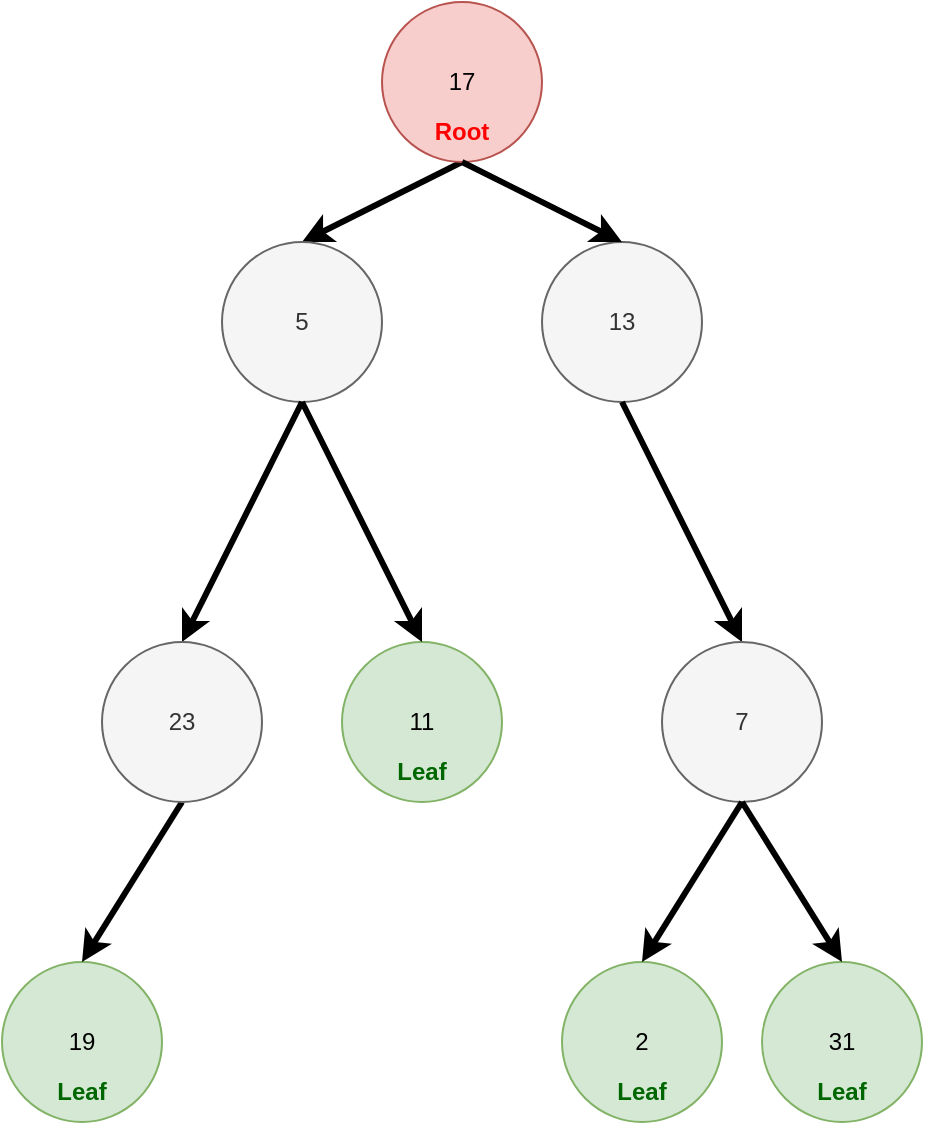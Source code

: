 <mxfile version="20.2.3" type="device" pages="2"><diagram id="FJ5xliJ1c7BC2YRpG38H" name="第 1 页"><mxGraphModel dx="687" dy="676" grid="1" gridSize="10" guides="1" tooltips="1" connect="1" arrows="1" fold="1" page="1" pageScale="1" pageWidth="827" pageHeight="1169" math="0" shadow="0"><root><mxCell id="0"/><mxCell id="1" parent="0"/><mxCell id="VWHCDTDISH46WxiScgYt-14" style="rounded=0;orthogonalLoop=1;jettySize=auto;html=1;exitX=0.5;exitY=1;exitDx=0;exitDy=0;entryX=0.5;entryY=0;entryDx=0;entryDy=0;strokeWidth=3;" parent="1" source="VWHCDTDISH46WxiScgYt-1" target="VWHCDTDISH46WxiScgYt-11" edge="1"><mxGeometry relative="1" as="geometry"/></mxCell><mxCell id="VWHCDTDISH46WxiScgYt-1" value="17" style="ellipse;whiteSpace=wrap;html=1;aspect=fixed;fillColor=#f8cecc;strokeColor=#b85450;" parent="1" vertex="1"><mxGeometry x="400" y="80" width="80" height="80" as="geometry"/></mxCell><mxCell id="VWHCDTDISH46WxiScgYt-4" value="11" style="ellipse;whiteSpace=wrap;html=1;aspect=fixed;fillColor=#d5e8d4;strokeColor=#82b366;" parent="1" vertex="1"><mxGeometry x="380" y="400" width="80" height="80" as="geometry"/></mxCell><mxCell id="VWHCDTDISH46WxiScgYt-7" value="19" style="ellipse;whiteSpace=wrap;html=1;aspect=fixed;fillColor=#d5e8d4;strokeColor=#82b366;" parent="1" vertex="1"><mxGeometry x="210" y="560" width="80" height="80" as="geometry"/></mxCell><mxCell id="VWHCDTDISH46WxiScgYt-11" value="5" style="ellipse;whiteSpace=wrap;html=1;aspect=fixed;fillColor=#f5f5f5;strokeColor=#666666;fontColor=#333333;" parent="1" vertex="1"><mxGeometry x="320" y="200" width="80" height="80" as="geometry"/></mxCell><mxCell id="VWHCDTDISH46WxiScgYt-12" value="13" style="ellipse;whiteSpace=wrap;html=1;aspect=fixed;fillColor=#f5f5f5;strokeColor=#666666;fontColor=#333333;" parent="1" vertex="1"><mxGeometry x="480" y="200" width="80" height="80" as="geometry"/></mxCell><mxCell id="VWHCDTDISH46WxiScgYt-13" value="2" style="ellipse;whiteSpace=wrap;html=1;aspect=fixed;fillColor=#d5e8d4;strokeColor=#82b366;" parent="1" vertex="1"><mxGeometry x="490" y="560" width="80" height="80" as="geometry"/></mxCell><mxCell id="VWHCDTDISH46WxiScgYt-15" style="rounded=0;orthogonalLoop=1;jettySize=auto;html=1;exitX=0.5;exitY=1;exitDx=0;exitDy=0;entryX=0.5;entryY=0;entryDx=0;entryDy=0;strokeWidth=3;" parent="1" target="VWHCDTDISH46WxiScgYt-12" edge="1"><mxGeometry relative="1" as="geometry"><mxPoint x="440" y="160" as="sourcePoint"/><mxPoint x="360" y="200" as="targetPoint"/></mxGeometry></mxCell><mxCell id="VWHCDTDISH46WxiScgYt-16" style="rounded=0;orthogonalLoop=1;jettySize=auto;html=1;entryX=0.5;entryY=0;entryDx=0;entryDy=0;exitX=0.5;exitY=1;exitDx=0;exitDy=0;strokeWidth=3;" parent="1" source="VWHCDTDISH46WxiScgYt-11" target="VWHCDTDISH46WxiScgYt-4" edge="1"><mxGeometry relative="1" as="geometry"><mxPoint x="360" y="280" as="sourcePoint"/><mxPoint x="280" y="320" as="targetPoint"/></mxGeometry></mxCell><mxCell id="VWHCDTDISH46WxiScgYt-17" style="rounded=0;orthogonalLoop=1;jettySize=auto;html=1;entryX=0.5;entryY=0;entryDx=0;entryDy=0;exitX=0.5;exitY=1;exitDx=0;exitDy=0;strokeWidth=3;" parent="1" source="VWHCDTDISH46WxiScgYt-11" target="VWHCDTDISH46WxiScgYt-24" edge="1"><mxGeometry relative="1" as="geometry"><mxPoint x="370" y="290" as="sourcePoint"/><mxPoint x="310" y="370" as="targetPoint"/></mxGeometry></mxCell><mxCell id="VWHCDTDISH46WxiScgYt-19" style="rounded=0;orthogonalLoop=1;jettySize=auto;html=1;entryX=0.5;entryY=0;entryDx=0;entryDy=0;exitX=0.5;exitY=1;exitDx=0;exitDy=0;strokeWidth=3;" parent="1" source="VWHCDTDISH46WxiScgYt-12" target="VWHCDTDISH46WxiScgYt-28" edge="1"><mxGeometry relative="1" as="geometry"><mxPoint x="520" y="280" as="sourcePoint"/><mxPoint x="460" y="360" as="targetPoint"/></mxGeometry></mxCell><mxCell id="VWHCDTDISH46WxiScgYt-20" value="&lt;font color=&quot;#ff0000&quot;&gt;&lt;b&gt;Root&lt;/b&gt;&lt;/font&gt;" style="text;html=1;strokeColor=none;fillColor=none;align=center;verticalAlign=middle;whiteSpace=wrap;rounded=0;" parent="1" vertex="1"><mxGeometry x="410" y="130" width="60" height="30" as="geometry"/></mxCell><mxCell id="VWHCDTDISH46WxiScgYt-21" value="&lt;b style=&quot;&quot;&gt;&lt;font color=&quot;#006600&quot;&gt;Leaf&lt;/font&gt;&lt;/b&gt;" style="text;html=1;strokeColor=none;fillColor=none;align=center;verticalAlign=middle;whiteSpace=wrap;rounded=0;" parent="1" vertex="1"><mxGeometry x="220" y="610" width="60" height="30" as="geometry"/></mxCell><mxCell id="VWHCDTDISH46WxiScgYt-22" value="&lt;b style=&quot;&quot;&gt;&lt;font color=&quot;#006600&quot;&gt;Leaf&lt;/font&gt;&lt;/b&gt;" style="text;html=1;strokeColor=none;fillColor=none;align=center;verticalAlign=middle;whiteSpace=wrap;rounded=0;" parent="1" vertex="1"><mxGeometry x="390" y="450" width="60" height="30" as="geometry"/></mxCell><mxCell id="VWHCDTDISH46WxiScgYt-23" value="&lt;b style=&quot;&quot;&gt;&lt;font color=&quot;#006600&quot;&gt;Leaf&lt;/font&gt;&lt;/b&gt;" style="text;html=1;strokeColor=none;fillColor=none;align=center;verticalAlign=middle;whiteSpace=wrap;rounded=0;" parent="1" vertex="1"><mxGeometry x="500" y="610" width="60" height="30" as="geometry"/></mxCell><mxCell id="VWHCDTDISH46WxiScgYt-27" style="edgeStyle=none;rounded=0;orthogonalLoop=1;jettySize=auto;html=1;entryX=0.5;entryY=0;entryDx=0;entryDy=0;fontColor=#006600;exitX=0.5;exitY=1;exitDx=0;exitDy=0;strokeWidth=3;" parent="1" source="VWHCDTDISH46WxiScgYt-24" target="VWHCDTDISH46WxiScgYt-7" edge="1"><mxGeometry relative="1" as="geometry"/></mxCell><mxCell id="VWHCDTDISH46WxiScgYt-24" value="23" style="ellipse;whiteSpace=wrap;html=1;aspect=fixed;fillColor=#f5f5f5;strokeColor=#666666;fontColor=#333333;" parent="1" vertex="1"><mxGeometry x="260" y="400" width="80" height="80" as="geometry"/></mxCell><mxCell id="VWHCDTDISH46WxiScgYt-28" value="7" style="ellipse;whiteSpace=wrap;html=1;aspect=fixed;fillColor=#f5f5f5;strokeColor=#666666;fontColor=#333333;" parent="1" vertex="1"><mxGeometry x="540" y="400" width="80" height="80" as="geometry"/></mxCell><mxCell id="VWHCDTDISH46WxiScgYt-29" style="edgeStyle=none;rounded=0;orthogonalLoop=1;jettySize=auto;html=1;entryX=0.5;entryY=0;entryDx=0;entryDy=0;fontColor=#006600;exitX=0.5;exitY=1;exitDx=0;exitDy=0;strokeWidth=3;" parent="1" target="VWHCDTDISH46WxiScgYt-13" edge="1"><mxGeometry relative="1" as="geometry"><mxPoint x="580" y="480" as="sourcePoint"/><mxPoint x="540" y="560" as="targetPoint"/></mxGeometry></mxCell><mxCell id="VWHCDTDISH46WxiScgYt-30" value="31" style="ellipse;whiteSpace=wrap;html=1;aspect=fixed;fillColor=#d5e8d4;strokeColor=#82b366;" parent="1" vertex="1"><mxGeometry x="590" y="560" width="80" height="80" as="geometry"/></mxCell><mxCell id="VWHCDTDISH46WxiScgYt-31" value="&lt;b style=&quot;&quot;&gt;&lt;font color=&quot;#006600&quot;&gt;Leaf&lt;/font&gt;&lt;/b&gt;" style="text;html=1;strokeColor=none;fillColor=none;align=center;verticalAlign=middle;whiteSpace=wrap;rounded=0;" parent="1" vertex="1"><mxGeometry x="600" y="610" width="60" height="30" as="geometry"/></mxCell><mxCell id="VWHCDTDISH46WxiScgYt-32" style="edgeStyle=none;rounded=0;orthogonalLoop=1;jettySize=auto;html=1;entryX=0.5;entryY=0;entryDx=0;entryDy=0;fontColor=#006600;exitX=0.5;exitY=1;exitDx=0;exitDy=0;strokeWidth=3;" parent="1" source="VWHCDTDISH46WxiScgYt-28" target="VWHCDTDISH46WxiScgYt-30" edge="1"><mxGeometry relative="1" as="geometry"><mxPoint x="590" y="490" as="sourcePoint"/><mxPoint x="540" y="570" as="targetPoint"/></mxGeometry></mxCell></root></mxGraphModel></diagram><diagram id="lBOirv8XjxBV0hPkf8bA" name="第 2 页"><mxGraphModel dx="687" dy="676" grid="1" gridSize="10" guides="1" tooltips="1" connect="1" arrows="1" fold="1" page="1" pageScale="1" pageWidth="827" pageHeight="1169" math="0" shadow="0"><root><mxCell id="0"/><mxCell id="1" parent="0"/><mxCell id="9GtzzEMUr99qBwDJqQ7t-23" value="" style="rounded=0;whiteSpace=wrap;html=1;dashed=1;fillColor=none;strokeColor=#FF0000;" vertex="1" parent="1"><mxGeometry x="297" y="70" width="286" height="220" as="geometry"/></mxCell><mxCell id="9GtzzEMUr99qBwDJqQ7t-1" style="rounded=0;orthogonalLoop=1;jettySize=auto;html=1;exitX=0.5;exitY=1;exitDx=0;exitDy=0;entryX=0.5;entryY=0;entryDx=0;entryDy=0;strokeWidth=3;" edge="1" parent="1" source="9GtzzEMUr99qBwDJqQ7t-2" target="9GtzzEMUr99qBwDJqQ7t-5"><mxGeometry relative="1" as="geometry"/></mxCell><mxCell id="9GtzzEMUr99qBwDJqQ7t-2" value="17" style="ellipse;whiteSpace=wrap;html=1;aspect=fixed;fillColor=#f8cecc;strokeColor=#b85450;" vertex="1" parent="1"><mxGeometry x="400" y="80" width="80" height="80" as="geometry"/></mxCell><mxCell id="9GtzzEMUr99qBwDJqQ7t-3" value="11" style="ellipse;whiteSpace=wrap;html=1;aspect=fixed;fillColor=#d5e8d4;strokeColor=#82b366;" vertex="1" parent="1"><mxGeometry x="380" y="400" width="80" height="80" as="geometry"/></mxCell><mxCell id="9GtzzEMUr99qBwDJqQ7t-4" value="19" style="ellipse;whiteSpace=wrap;html=1;aspect=fixed;fillColor=#d5e8d4;strokeColor=#82b366;" vertex="1" parent="1"><mxGeometry x="260" y="400" width="80" height="80" as="geometry"/></mxCell><mxCell id="9GtzzEMUr99qBwDJqQ7t-5" value="5" style="ellipse;whiteSpace=wrap;html=1;aspect=fixed;fillColor=#f5f5f5;strokeColor=#666666;fontColor=#333333;" vertex="1" parent="1"><mxGeometry x="320" y="200" width="80" height="80" as="geometry"/></mxCell><mxCell id="9GtzzEMUr99qBwDJqQ7t-6" value="13" style="ellipse;whiteSpace=wrap;html=1;aspect=fixed;fillColor=#f5f5f5;strokeColor=#666666;fontColor=#333333;" vertex="1" parent="1"><mxGeometry x="480" y="200" width="80" height="80" as="geometry"/></mxCell><mxCell id="9GtzzEMUr99qBwDJqQ7t-8" style="rounded=0;orthogonalLoop=1;jettySize=auto;html=1;exitX=0.5;exitY=1;exitDx=0;exitDy=0;entryX=0.5;entryY=0;entryDx=0;entryDy=0;strokeWidth=3;" edge="1" parent="1" target="9GtzzEMUr99qBwDJqQ7t-6"><mxGeometry relative="1" as="geometry"><mxPoint x="440" y="160" as="sourcePoint"/><mxPoint x="360" y="200" as="targetPoint"/></mxGeometry></mxCell><mxCell id="9GtzzEMUr99qBwDJqQ7t-9" style="rounded=0;orthogonalLoop=1;jettySize=auto;html=1;entryX=0.5;entryY=0;entryDx=0;entryDy=0;exitX=0.5;exitY=1;exitDx=0;exitDy=0;strokeWidth=3;" edge="1" parent="1" source="9GtzzEMUr99qBwDJqQ7t-5" target="9GtzzEMUr99qBwDJqQ7t-3"><mxGeometry relative="1" as="geometry"><mxPoint x="360" y="280" as="sourcePoint"/><mxPoint x="280" y="320" as="targetPoint"/></mxGeometry></mxCell><mxCell id="9GtzzEMUr99qBwDJqQ7t-10" style="rounded=0;orthogonalLoop=1;jettySize=auto;html=1;entryX=0.5;entryY=0;entryDx=0;entryDy=0;exitX=0.5;exitY=1;exitDx=0;exitDy=0;strokeWidth=3;" edge="1" parent="1" source="9GtzzEMUr99qBwDJqQ7t-5"><mxGeometry relative="1" as="geometry"><mxPoint x="370" y="290" as="sourcePoint"/><mxPoint x="300" y="400" as="targetPoint"/></mxGeometry></mxCell><mxCell id="9GtzzEMUr99qBwDJqQ7t-11" style="rounded=0;orthogonalLoop=1;jettySize=auto;html=1;entryX=0.5;entryY=0;entryDx=0;entryDy=0;exitX=0.5;exitY=1;exitDx=0;exitDy=0;strokeWidth=3;" edge="1" parent="1" source="9GtzzEMUr99qBwDJqQ7t-6" target="9GtzzEMUr99qBwDJqQ7t-18"><mxGeometry relative="1" as="geometry"><mxPoint x="520" y="280" as="sourcePoint"/><mxPoint x="460" y="360" as="targetPoint"/></mxGeometry></mxCell><mxCell id="9GtzzEMUr99qBwDJqQ7t-12" value="&lt;font color=&quot;#ff0000&quot;&gt;&lt;b&gt;Root&lt;/b&gt;&lt;/font&gt;" style="text;html=1;strokeColor=none;fillColor=none;align=center;verticalAlign=middle;whiteSpace=wrap;rounded=0;" vertex="1" parent="1"><mxGeometry x="410" y="130" width="60" height="30" as="geometry"/></mxCell><mxCell id="9GtzzEMUr99qBwDJqQ7t-13" value="&lt;b style=&quot;&quot;&gt;&lt;font color=&quot;#006600&quot;&gt;Leaf&lt;/font&gt;&lt;/b&gt;" style="text;html=1;strokeColor=none;fillColor=none;align=center;verticalAlign=middle;whiteSpace=wrap;rounded=0;" vertex="1" parent="1"><mxGeometry x="270" y="450" width="60" height="30" as="geometry"/></mxCell><mxCell id="9GtzzEMUr99qBwDJqQ7t-14" value="&lt;b style=&quot;&quot;&gt;&lt;font color=&quot;#006600&quot;&gt;Leaf&lt;/font&gt;&lt;/b&gt;" style="text;html=1;strokeColor=none;fillColor=none;align=center;verticalAlign=middle;whiteSpace=wrap;rounded=0;" vertex="1" parent="1"><mxGeometry x="390" y="450" width="60" height="30" as="geometry"/></mxCell><mxCell id="9GtzzEMUr99qBwDJqQ7t-18" value="7" style="ellipse;whiteSpace=wrap;html=1;aspect=fixed;fillColor=#d5e8d4;strokeColor=#82b366;" vertex="1" parent="1"><mxGeometry x="540" y="400" width="80" height="80" as="geometry"/></mxCell><mxCell id="9GtzzEMUr99qBwDJqQ7t-15" value="&lt;b style=&quot;&quot;&gt;&lt;font color=&quot;#006600&quot;&gt;Leaf&lt;/font&gt;&lt;/b&gt;" style="text;html=1;strokeColor=none;fillColor=none;align=center;verticalAlign=middle;whiteSpace=wrap;rounded=0;" vertex="1" parent="1"><mxGeometry x="550" y="450" width="60" height="30" as="geometry"/></mxCell><mxCell id="9GtzzEMUr99qBwDJqQ7t-24" value="" style="rounded=0;whiteSpace=wrap;html=1;dashed=1;fillColor=none;" vertex="1" parent="1"><mxGeometry x="250" y="190" width="220" height="300" as="geometry"/></mxCell><mxCell id="9GtzzEMUr99qBwDJqQ7t-25" value="" style="rounded=0;whiteSpace=wrap;html=1;dashed=1;fillColor=none;" vertex="1" parent="1"><mxGeometry x="480" y="190" width="150" height="300" as="geometry"/></mxCell><mxCell id="9GtzzEMUr99qBwDJqQ7t-27" value="" style="rounded=0;whiteSpace=wrap;html=1;dashed=1;fillColor=none;strokeColor=#006600;" vertex="1" parent="1"><mxGeometry x="240" y="390" width="110" height="110" as="geometry"/></mxCell><mxCell id="9GtzzEMUr99qBwDJqQ7t-28" value="" style="rounded=0;whiteSpace=wrap;html=1;dashed=1;fillColor=none;strokeColor=#006600;" vertex="1" parent="1"><mxGeometry x="370" y="390" width="120" height="110" as="geometry"/></mxCell><mxCell id="9GtzzEMUr99qBwDJqQ7t-29" value="" style="rounded=0;whiteSpace=wrap;html=1;dashed=1;fillColor=none;strokeColor=#006600;" vertex="1" parent="1"><mxGeometry x="520" y="390" width="120" height="110" as="geometry"/></mxCell></root></mxGraphModel></diagram></mxfile>